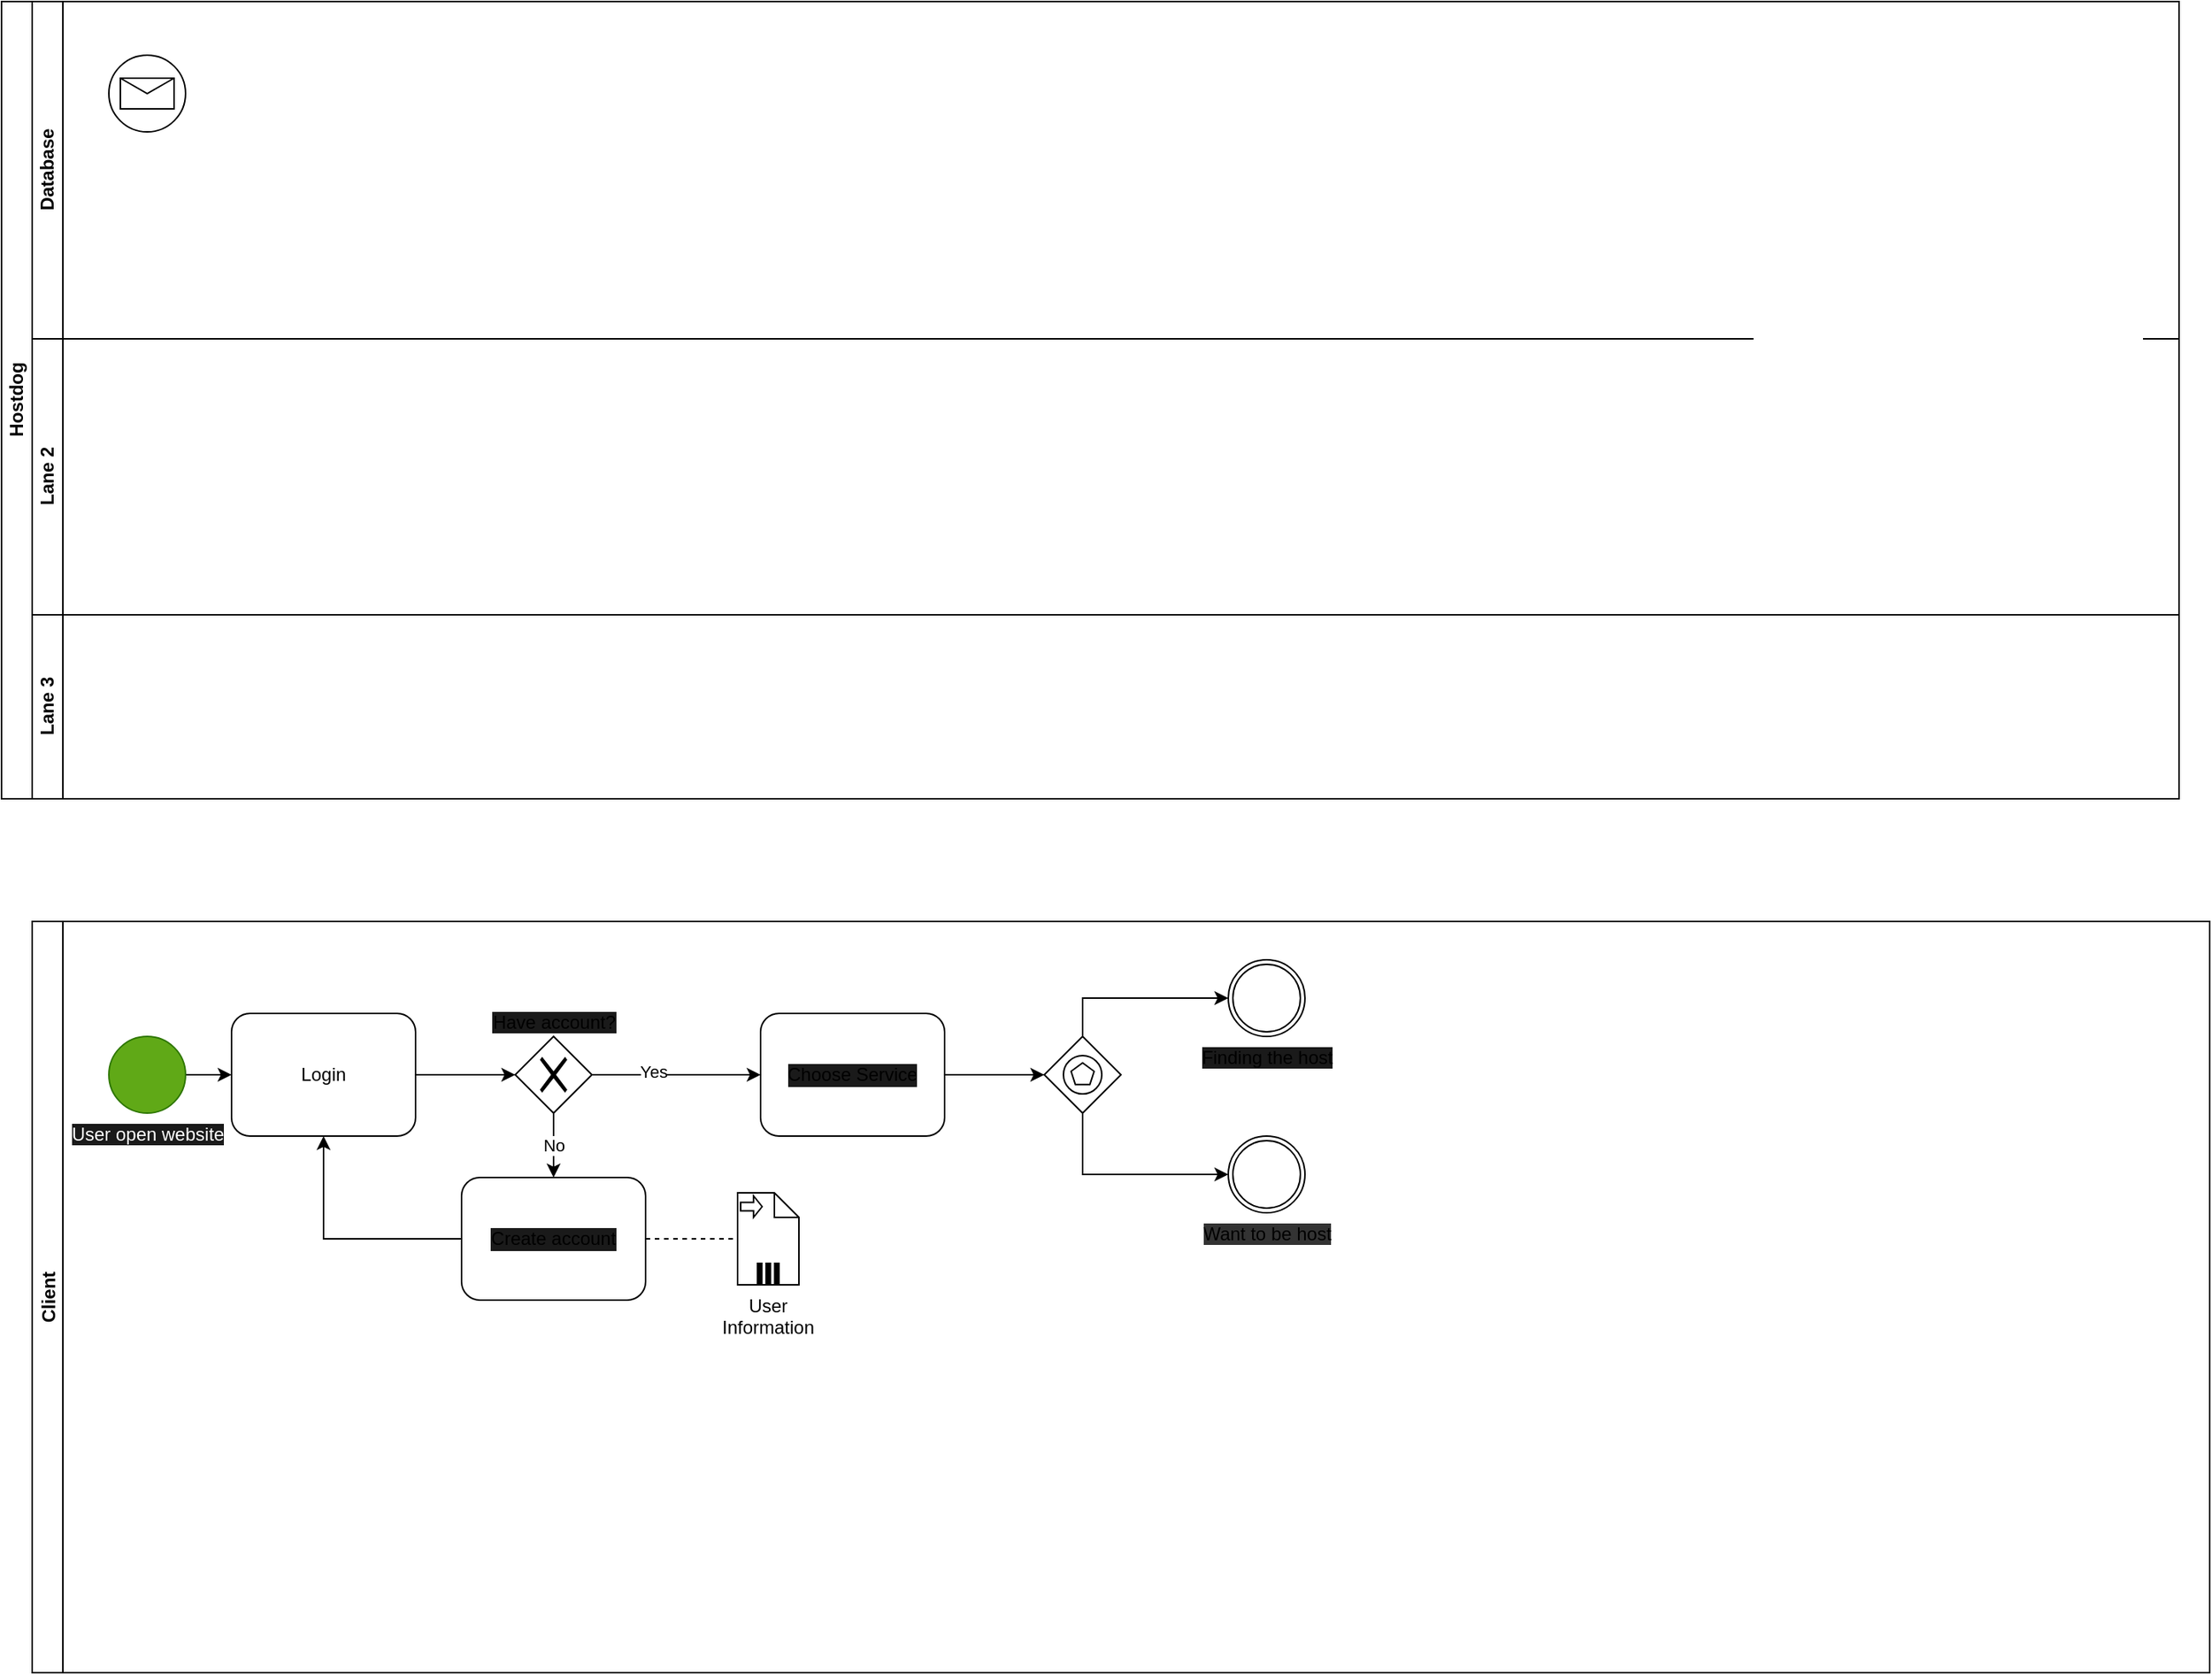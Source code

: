 <mxfile version="13.10.0" type="embed">
    <diagram id="IrETMiKT1PBol7SlZVVF" name="Page-1">
        <mxGraphModel dx="1498" dy="961" grid="1" gridSize="10" guides="1" tooltips="1" connect="1" arrows="1" fold="1" page="1" pageScale="1" pageWidth="2336" pageHeight="1654" math="0" shadow="0">
            <root>
                <mxCell id="0"/>
                <mxCell id="1" parent="0"/>
                <mxCell id="2" value="Hostdog" style="swimlane;html=1;childLayout=stackLayout;resizeParent=1;resizeParentMax=0;horizontal=0;startSize=20;horizontalStack=0;" parent="1" vertex="1">
                    <mxGeometry x="130" y="60" width="1420" height="520" as="geometry"/>
                </mxCell>
                <mxCell id="3" value="Database" style="swimlane;html=1;startSize=20;horizontal=0;" parent="2" vertex="1">
                    <mxGeometry x="20" width="1400" height="220" as="geometry"/>
                </mxCell>
                <mxCell id="25" value="" style="shape=mxgraph.bpmn.shape;html=1;verticalLabelPosition=bottom;labelBackgroundColor=#ffffff;verticalAlign=top;align=center;perimeter=ellipsePerimeter;outlineConnect=0;outline=standard;symbol=message;" parent="3" vertex="1">
                    <mxGeometry x="50" y="35" width="50" height="50" as="geometry"/>
                </mxCell>
                <mxCell id="4" value="Lane 2" style="swimlane;html=1;startSize=20;horizontal=0;" parent="2" vertex="1">
                    <mxGeometry x="20" y="220" width="1400" height="180" as="geometry"/>
                </mxCell>
                <mxCell id="5" value="Lane 3" style="swimlane;html=1;startSize=20;horizontal=0;" parent="2" vertex="1">
                    <mxGeometry x="20" y="400" width="1400" height="120" as="geometry"/>
                </mxCell>
                <mxCell id="6" value="Client" style="swimlane;startSize=20;horizontal=0;labelPosition=center;verticalLabelPosition=middle;align=center;verticalAlign=middle;" parent="1" vertex="1">
                    <mxGeometry x="150" y="660" width="1420" height="490" as="geometry"/>
                </mxCell>
                <mxCell id="16" style="edgeStyle=orthogonalEdgeStyle;rounded=0;orthogonalLoop=1;jettySize=auto;html=1;entryX=0;entryY=0.5;entryDx=0;entryDy=0;" parent="6" source="7" target="15" edge="1">
                    <mxGeometry relative="1" as="geometry"/>
                </mxCell>
                <mxCell id="7" value="User open website" style="shape=mxgraph.bpmn.shape;html=1;verticalLabelPosition=bottom;labelBackgroundColor=#1A1A1A;verticalAlign=top;align=center;perimeter=ellipsePerimeter;outlineConnect=0;outline=standard;symbol=general;fillColor=#60a917;strokeColor=#2D7600;fontColor=#ffffff;" parent="6" vertex="1">
                    <mxGeometry x="50" y="75" width="50" height="50" as="geometry"/>
                </mxCell>
                <mxCell id="8" value="&lt;span style=&quot;background-color: rgb(26 , 26 , 26)&quot;&gt;Have account?&lt;/span&gt;" style="shape=mxgraph.bpmn.shape;html=1;verticalLabelPosition=top;labelBackgroundColor=#ffffff;verticalAlign=bottom;align=center;perimeter=rhombusPerimeter;background=gateway;outlineConnect=0;outline=none;symbol=exclusiveGw;labelPosition=center;" parent="6" vertex="1">
                    <mxGeometry x="315" y="75" width="50" height="50" as="geometry"/>
                </mxCell>
                <mxCell id="18" style="edgeStyle=orthogonalEdgeStyle;rounded=0;orthogonalLoop=1;jettySize=auto;html=1;entryX=0.5;entryY=1;entryDx=0;entryDy=0;" parent="6" source="10" target="15" edge="1">
                    <mxGeometry relative="1" as="geometry"/>
                </mxCell>
                <mxCell id="10" value="Create account" style="shape=ext;rounded=1;html=1;whiteSpace=wrap;labelBackgroundColor=#1A1A1A;" parent="6" vertex="1">
                    <mxGeometry x="280" y="167" width="120" height="80" as="geometry"/>
                </mxCell>
                <mxCell id="45" style="edgeStyle=orthogonalEdgeStyle;rounded=0;orthogonalLoop=1;jettySize=auto;html=1;entryX=0;entryY=0.5;entryDx=0;entryDy=0;" parent="6" source="14" edge="1" target="46">
                    <mxGeometry relative="1" as="geometry">
                        <mxPoint x="650" y="100" as="targetPoint"/>
                    </mxGeometry>
                </mxCell>
                <mxCell id="14" value="Choose Service" style="shape=ext;rounded=1;html=1;whiteSpace=wrap;labelBackgroundColor=#1A1A1A;" parent="6" vertex="1">
                    <mxGeometry x="475" y="60" width="120" height="80" as="geometry"/>
                </mxCell>
                <mxCell id="12" style="edgeStyle=orthogonalEdgeStyle;rounded=0;orthogonalLoop=1;jettySize=auto;html=1;exitX=1;exitY=0.5;exitDx=0;exitDy=0;entryX=0;entryY=0.5;entryDx=0;entryDy=0;" parent="6" source="8" target="14" edge="1">
                    <mxGeometry relative="1" as="geometry">
                        <mxPoint x="365" y="90.167" as="targetPoint"/>
                    </mxGeometry>
                </mxCell>
                <mxCell id="13" value="Yes" style="edgeLabel;html=1;align=center;verticalAlign=middle;resizable=0;points=[];" parent="12" connectable="0" vertex="1">
                    <mxGeometry x="-0.277" y="2" relative="1" as="geometry">
                        <mxPoint as="offset"/>
                    </mxGeometry>
                </mxCell>
                <mxCell id="9" value="No" style="edgeStyle=orthogonalEdgeStyle;rounded=0;orthogonalLoop=1;jettySize=auto;html=1;exitX=0.5;exitY=1;exitDx=0;exitDy=0;entryX=0.5;entryY=0;entryDx=0;entryDy=0;" parent="6" source="8" target="10" edge="1">
                    <mxGeometry relative="1" as="geometry">
                        <mxPoint x="260" y="170" as="targetPoint"/>
                    </mxGeometry>
                </mxCell>
                <mxCell id="17" style="edgeStyle=orthogonalEdgeStyle;rounded=0;orthogonalLoop=1;jettySize=auto;html=1;entryX=0;entryY=0.5;entryDx=0;entryDy=0;" parent="6" source="15" target="8" edge="1">
                    <mxGeometry relative="1" as="geometry"/>
                </mxCell>
                <mxCell id="15" value="Login" style="shape=ext;rounded=1;html=1;whiteSpace=wrap;" parent="6" vertex="1">
                    <mxGeometry x="130" y="60" width="120" height="80" as="geometry"/>
                </mxCell>
                <mxCell id="36" value="User Information" style="shape=note;whiteSpace=wrap;size=16;html=1;dropTarget=0;labelPosition=center;verticalLabelPosition=bottom;align=center;verticalAlign=top;" parent="6" vertex="1">
                    <mxGeometry x="460" y="177" width="40" height="60" as="geometry"/>
                </mxCell>
                <mxCell id="37" value="" style="html=1;shape=singleArrow;arrowWidth=0.4;arrowSize=0.4;outlineConnect=0;" parent="36" vertex="1">
                    <mxGeometry width="14" height="14" relative="1" as="geometry">
                        <mxPoint x="2" y="2" as="offset"/>
                    </mxGeometry>
                </mxCell>
                <mxCell id="38" value="" style="html=1;whiteSpace=wrap;shape=parallelMarker;outlineConnect=0;" parent="36" vertex="1">
                    <mxGeometry x="0.5" y="1" width="14" height="14" relative="1" as="geometry">
                        <mxPoint x="-7" y="-14" as="offset"/>
                    </mxGeometry>
                </mxCell>
                <mxCell id="42" value="" style="edgeStyle=elbowEdgeStyle;html=1;endArrow=none;elbow=vertical;dashed=1;exitX=1;exitY=0.5;exitDx=0;exitDy=0;entryX=0;entryY=0.5;entryDx=0;entryDy=0;entryPerimeter=0;" parent="6" source="10" target="36" edge="1">
                    <mxGeometry width="160" relative="1" as="geometry">
                        <mxPoint x="540" y="206.0" as="sourcePoint"/>
                        <mxPoint x="615" y="208.0" as="targetPoint"/>
                    </mxGeometry>
                </mxCell>
                <mxCell id="51" style="edgeStyle=orthogonalEdgeStyle;rounded=0;orthogonalLoop=1;jettySize=auto;html=1;entryX=0;entryY=0.5;entryDx=0;entryDy=0;" edge="1" parent="6" source="46" target="48">
                    <mxGeometry relative="1" as="geometry">
                        <Array as="points">
                            <mxPoint x="685" y="165"/>
                        </Array>
                    </mxGeometry>
                </mxCell>
                <mxCell id="46" value="" style="shape=mxgraph.bpmn.shape;html=1;verticalLabelPosition=bottom;labelBackgroundColor=#ffffff;verticalAlign=top;align=center;perimeter=rhombusPerimeter;background=gateway;outlineConnect=0;outline=standard;symbol=multiple;" vertex="1" parent="6">
                    <mxGeometry x="660" y="75" width="50" height="50" as="geometry"/>
                </mxCell>
                <mxCell id="47" value="&lt;span style=&quot;background-color: rgb(26 , 26 , 26)&quot;&gt;Finding the host&lt;/span&gt;" style="shape=mxgraph.bpmn.shape;html=1;verticalLabelPosition=bottom;labelBackgroundColor=#ffffff;verticalAlign=top;align=center;perimeter=ellipsePerimeter;outlineConnect=0;outline=throwing;symbol=general;" vertex="1" parent="6">
                    <mxGeometry x="780" y="25" width="50" height="50" as="geometry"/>
                </mxCell>
                <mxCell id="48" value="&lt;span style=&quot;background-color: rgb(51 , 51 , 51)&quot;&gt;Want to be host&lt;/span&gt;" style="shape=mxgraph.bpmn.shape;html=1;verticalLabelPosition=bottom;labelBackgroundColor=#ffffff;verticalAlign=top;align=center;perimeter=ellipsePerimeter;outlineConnect=0;outline=throwing;symbol=general;" vertex="1" parent="6">
                    <mxGeometry x="780" y="140" width="50" height="50" as="geometry"/>
                </mxCell>
                <mxCell id="50" style="edgeStyle=orthogonalEdgeStyle;rounded=0;orthogonalLoop=1;jettySize=auto;html=1;exitX=0.5;exitY=0;exitDx=0;exitDy=0;entryX=0;entryY=0.5;entryDx=0;entryDy=0;" edge="1" parent="6" source="46" target="47">
                    <mxGeometry relative="1" as="geometry">
                        <mxPoint x="730" y="50" as="targetPoint"/>
                    </mxGeometry>
                </mxCell>
            </root>
        </mxGraphModel>
    </diagram>
</mxfile>